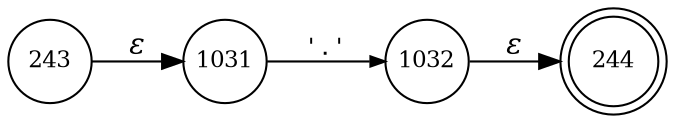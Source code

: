 digraph ATN {
rankdir=LR;
s244[fontsize=11, label="244", shape=doublecircle, fixedsize=true, width=.6];
s243[fontsize=11,label="243", shape=circle, fixedsize=true, width=.55, peripheries=1];
s1031[fontsize=11,label="1031", shape=circle, fixedsize=true, width=.55, peripheries=1];
s1032[fontsize=11,label="1032", shape=circle, fixedsize=true, width=.55, peripheries=1];
s243 -> s1031 [fontname="Times-Italic", label="&epsilon;"];
s1031 -> s1032 [fontsize=11, fontname="Courier", arrowsize=.7, label = "'.'", arrowhead = normal];
s1032 -> s244 [fontname="Times-Italic", label="&epsilon;"];
}